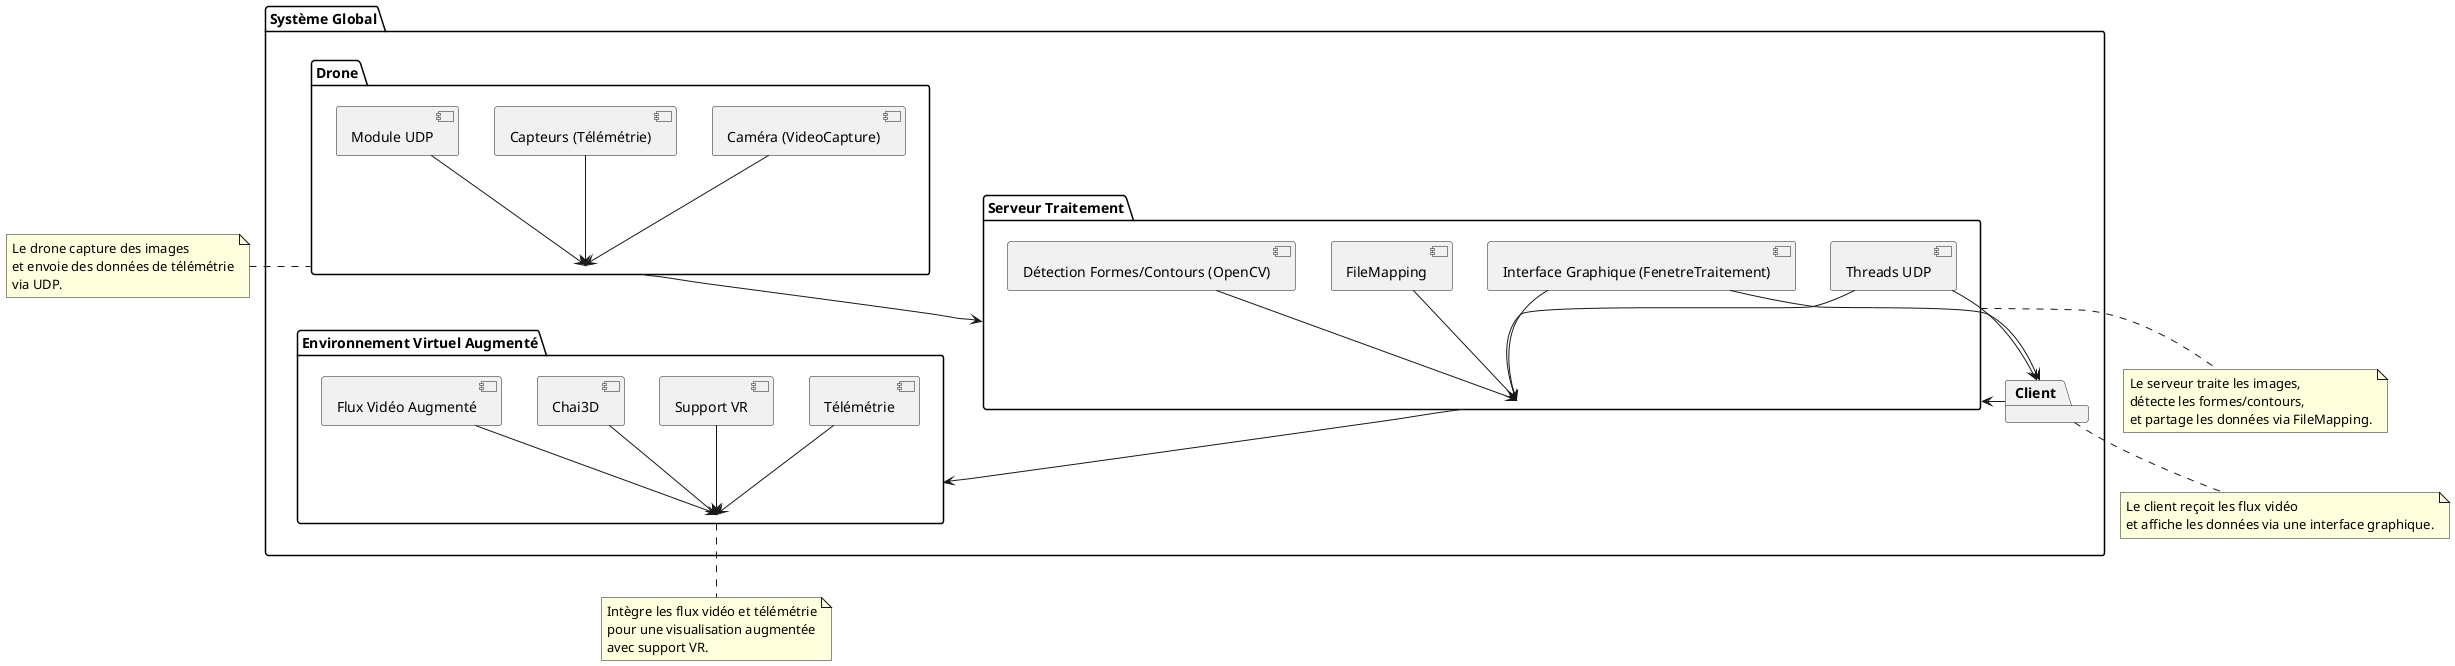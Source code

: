 @startuml bloc_diagram

package "Système Global" {
    [Drone] --> [Serveur Traitement]
    [Client] --> [Serveur Traitement]
    [Serveur Traitement] --> [Environnement Virtuel Augmenté]
}

package "Drone" {
    [Caméra (VideoCapture)] --> [Drone]
    [Capteurs (Télémétrie)] --> [Drone]
    [Module UDP] --> [Drone]
}

package "Serveur Traitement" {
    [FileMapping] --> [Serveur Traitement]
    [Détection Formes/Contours (OpenCV)] --> [Serveur Traitement]
    [Threads UDP] --> [Serveur Traitement]
    [Interface Graphique (FenetreTraitement)] --> [Serveur Traitement]
}

package "Client" {
    [Interface Graphique (FenetreTraitement)] --> [Client]
    [Threads UDP] --> [Client]
}

package "Environnement Virtuel Augmenté" {
    [Chai3D] --> [Environnement Virtuel Augmenté]
    [Flux Vidéo Augmenté] --> [Environnement Virtuel Augmenté]
    [Télémétrie] --> [Environnement Virtuel Augmenté]
    [Support VR] --> [Environnement Virtuel Augmenté]
}

note left of [Drone]
  Le drone capture des images
  et envoie des données de télémétrie
  via UDP.
end note

note right of [Serveur Traitement]
  Le serveur traite les images,
  détecte les formes/contours,
  et partage les données via FileMapping.
end note

note bottom of [Client]
  Le client reçoit les flux vidéo
  et affiche les données via une interface graphique.
end note

note bottom of [Environnement Virtuel Augmenté]
  Intègre les flux vidéo et télémétrie
  pour une visualisation augmentée
  avec support VR.
end note

@enduml